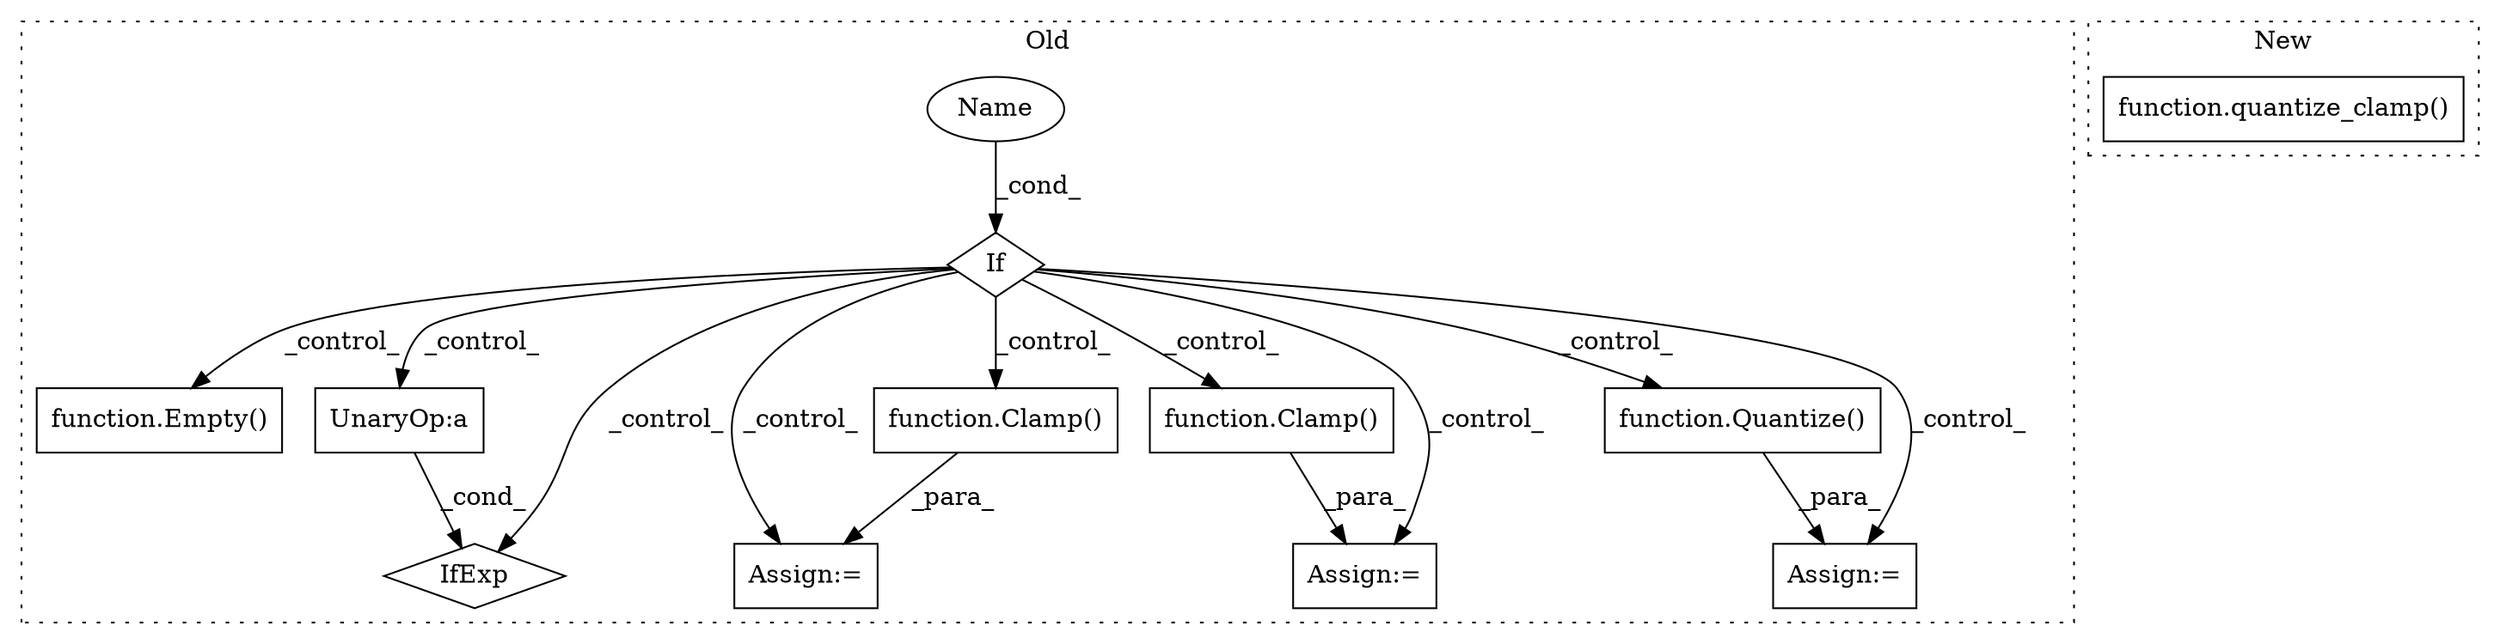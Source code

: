 digraph G {
subgraph cluster0 {
1 [label="function.Empty()" a="75" s="8749" l="7" shape="box"];
3 [label="If" a="96" s="8259,8274" l="3,14" shape="diamond"];
4 [label="function.Clamp()" a="75" s="8470" l="52" shape="box"];
5 [label="UnaryOp:a" a="61" s="8413" l="8" shape="box"];
6 [label="function.Clamp()" a="75" s="8823" l="30" shape="box"];
7 [label="IfExp" a="51" s="8409,8421" l="4,6" shape="diamond"];
8 [label="function.Quantize()" a="75" s="8304" l="66" shape="box"];
9 [label="Name" a="87" s="8262" l="12" shape="ellipse"];
10 [label="Assign:=" a="68" s="8301" l="3" shape="box"];
11 [label="Assign:=" a="68" s="8467" l="3" shape="box"];
12 [label="Assign:=" a="68" s="8820" l="3" shape="box"];
label = "Old";
style="dotted";
}
subgraph cluster1 {
2 [label="function.quantize_clamp()" a="75" s="10059,10092" l="15,1" shape="box"];
label = "New";
style="dotted";
}
3 -> 1 [label="_control_"];
3 -> 4 [label="_control_"];
3 -> 7 [label="_control_"];
3 -> 11 [label="_control_"];
3 -> 12 [label="_control_"];
3 -> 8 [label="_control_"];
3 -> 5 [label="_control_"];
3 -> 6 [label="_control_"];
3 -> 10 [label="_control_"];
4 -> 11 [label="_para_"];
5 -> 7 [label="_cond_"];
6 -> 12 [label="_para_"];
8 -> 10 [label="_para_"];
9 -> 3 [label="_cond_"];
}